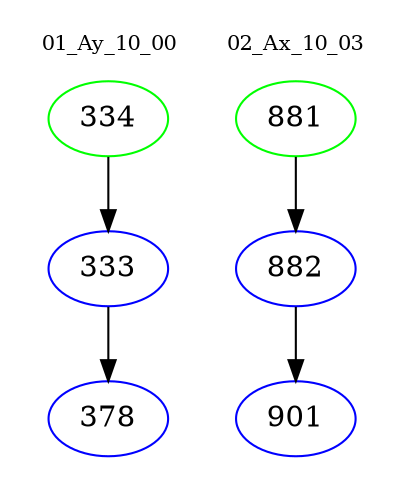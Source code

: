 digraph{
subgraph cluster_0 {
color = white
label = "01_Ay_10_00";
fontsize=10;
T0_334 [label="334", color="green"]
T0_334 -> T0_333 [color="black"]
T0_333 [label="333", color="blue"]
T0_333 -> T0_378 [color="black"]
T0_378 [label="378", color="blue"]
}
subgraph cluster_1 {
color = white
label = "02_Ax_10_03";
fontsize=10;
T1_881 [label="881", color="green"]
T1_881 -> T1_882 [color="black"]
T1_882 [label="882", color="blue"]
T1_882 -> T1_901 [color="black"]
T1_901 [label="901", color="blue"]
}
}
